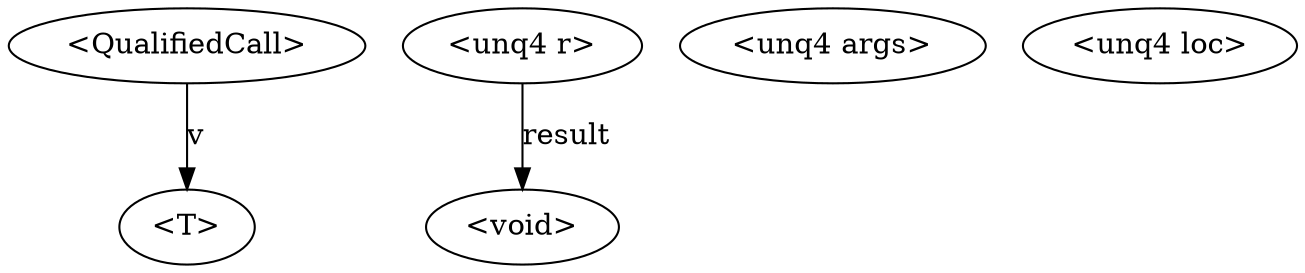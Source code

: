 digraph G {
n0->n5 [label="v"]
n0[label="<QualifiedCall>"]
n5[label="<T>"]
n3->n4 [label="result"]
n3[label="<unq4 r>"]
n4[label="<void>"]
n1[label="<unq4 args>"]
n2[label="<unq4 loc>"]
}
